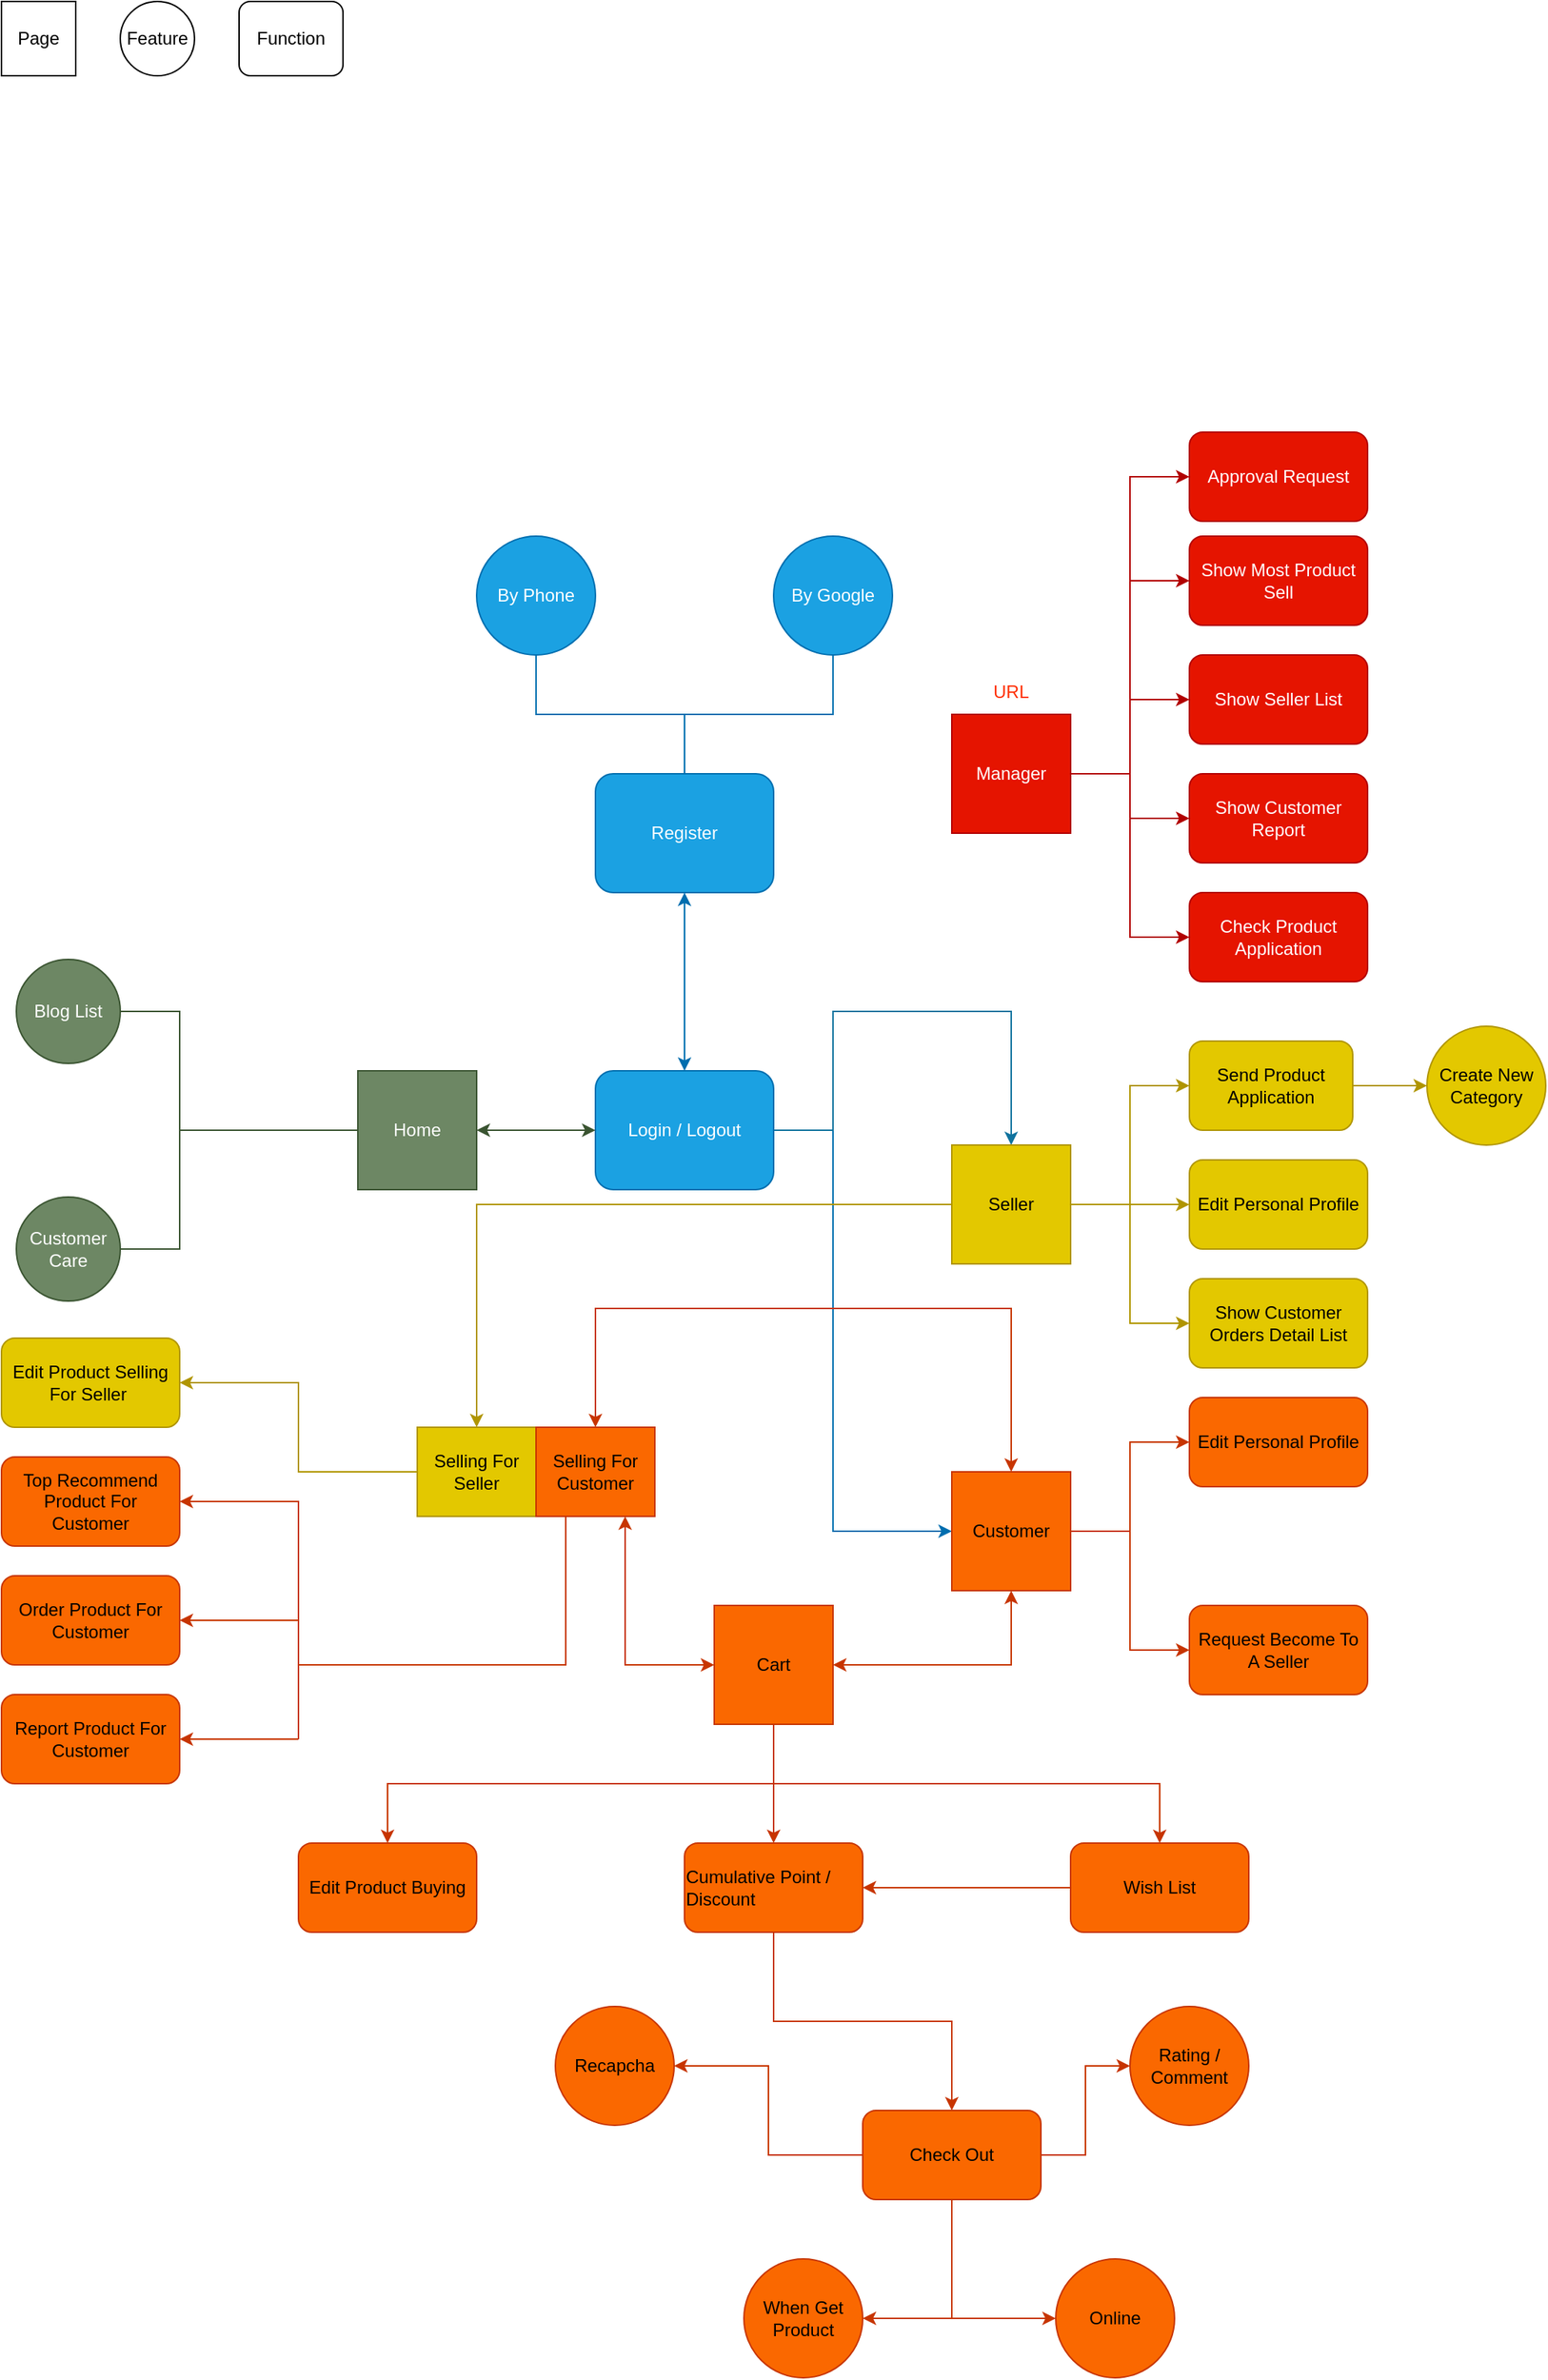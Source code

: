 <mxfile version="20.3.1" type="device"><diagram id="CaUdvtkZPdA13gJHKqvW" name="Trang-1"><mxGraphModel dx="1526" dy="2663" grid="1" gridSize="10" guides="1" tooltips="1" connect="1" arrows="1" fold="1" page="1" pageScale="1" pageWidth="827" pageHeight="1169" math="0" shadow="0"><root><mxCell id="0"/><mxCell id="1" parent="0"/><mxCell id="q-kdKaimUKhJ0KkxiEAS-1" value="Page" style="whiteSpace=wrap;html=1;aspect=fixed;" parent="1" vertex="1"><mxGeometry y="-280" width="50" height="50" as="geometry"/></mxCell><mxCell id="q-kdKaimUKhJ0KkxiEAS-3" value="Feature" style="ellipse;whiteSpace=wrap;html=1;aspect=fixed;" parent="1" vertex="1"><mxGeometry x="80" y="-280" width="50" height="50" as="geometry"/></mxCell><mxCell id="q-kdKaimUKhJ0KkxiEAS-4" value="Function" style="rounded=1;whiteSpace=wrap;html=1;" parent="1" vertex="1"><mxGeometry x="160" y="-280" width="70" height="50" as="geometry"/></mxCell><mxCell id="q-kdKaimUKhJ0KkxiEAS-5" value="Home" style="whiteSpace=wrap;html=1;aspect=fixed;fillColor=#6d8764;strokeColor=#3A5431;fontColor=#ffffff;" parent="1" vertex="1"><mxGeometry x="240" y="440" width="80" height="80" as="geometry"/></mxCell><mxCell id="q-kdKaimUKhJ0KkxiEAS-6" value="Blog List" style="ellipse;whiteSpace=wrap;html=1;aspect=fixed;fillColor=#6d8764;strokeColor=#3A5431;fontColor=#ffffff;" parent="1" vertex="1"><mxGeometry x="10" y="365" width="70" height="70" as="geometry"/></mxCell><mxCell id="q-kdKaimUKhJ0KkxiEAS-10" value="Customer Care" style="ellipse;whiteSpace=wrap;html=1;aspect=fixed;fillColor=#6d8764;strokeColor=#3A5431;fontColor=#ffffff;" parent="1" vertex="1"><mxGeometry x="10" y="525" width="70" height="70" as="geometry"/></mxCell><mxCell id="q-kdKaimUKhJ0KkxiEAS-45" style="edgeStyle=orthogonalEdgeStyle;rounded=0;orthogonalLoop=1;jettySize=auto;html=1;entryX=0;entryY=0.5;entryDx=0;entryDy=0;fillColor=#1ba1e2;strokeColor=#006EAF;" parent="1" source="q-kdKaimUKhJ0KkxiEAS-14" target="q-kdKaimUKhJ0KkxiEAS-42" edge="1"><mxGeometry relative="1" as="geometry"><Array as="points"><mxPoint x="560" y="480"/><mxPoint x="560" y="750"/></Array></mxGeometry></mxCell><mxCell id="ExOsBvUNxCMwzsOncEMv-58" style="edgeStyle=orthogonalEdgeStyle;rounded=0;orthogonalLoop=1;jettySize=auto;html=1;entryX=0.5;entryY=0;entryDx=0;entryDy=0;strokeColor=#10739e;fontSize=12;fontColor=#000000;fillColor=#b1ddf0;" edge="1" parent="1" source="q-kdKaimUKhJ0KkxiEAS-14" target="q-kdKaimUKhJ0KkxiEAS-41"><mxGeometry relative="1" as="geometry"><Array as="points"><mxPoint x="560" y="480"/><mxPoint x="560" y="400"/><mxPoint x="680" y="400"/></Array></mxGeometry></mxCell><mxCell id="q-kdKaimUKhJ0KkxiEAS-14" value="Login / Logout" style="rounded=1;whiteSpace=wrap;html=1;fillColor=#1ba1e2;strokeColor=#006EAF;fontColor=#ffffff;" parent="1" vertex="1"><mxGeometry x="400" y="440" width="120" height="80" as="geometry"/></mxCell><mxCell id="q-kdKaimUKhJ0KkxiEAS-17" value="By Phone" style="ellipse;whiteSpace=wrap;html=1;aspect=fixed;fillColor=#1ba1e2;fontColor=#ffffff;strokeColor=#006EAF;" parent="1" vertex="1"><mxGeometry x="320" y="80" width="80" height="80" as="geometry"/></mxCell><mxCell id="q-kdKaimUKhJ0KkxiEAS-19" value="By Google" style="ellipse;whiteSpace=wrap;html=1;aspect=fixed;fillColor=#1ba1e2;fontColor=#ffffff;strokeColor=#006EAF;" parent="1" vertex="1"><mxGeometry x="520" y="80" width="80" height="80" as="geometry"/></mxCell><mxCell id="q-kdKaimUKhJ0KkxiEAS-21" value="Register" style="rounded=1;whiteSpace=wrap;html=1;fillColor=#1ba1e2;fontColor=#ffffff;strokeColor=#006EAF;" parent="1" vertex="1"><mxGeometry x="400" y="240" width="120" height="80" as="geometry"/></mxCell><mxCell id="q-kdKaimUKhJ0KkxiEAS-23" style="edgeStyle=orthogonalEdgeStyle;rounded=0;orthogonalLoop=1;jettySize=auto;html=1;exitX=0.5;exitY=1;exitDx=0;exitDy=0;" parent="1" source="q-kdKaimUKhJ0KkxiEAS-21" target="q-kdKaimUKhJ0KkxiEAS-21" edge="1"><mxGeometry relative="1" as="geometry"/></mxCell><mxCell id="q-kdKaimUKhJ0KkxiEAS-56" style="edgeStyle=orthogonalEdgeStyle;rounded=0;orthogonalLoop=1;jettySize=auto;html=1;entryX=0;entryY=0.5;entryDx=0;entryDy=0;fillColor=#e51400;strokeColor=#B20000;" parent="1" source="q-kdKaimUKhJ0KkxiEAS-40" target="q-kdKaimUKhJ0KkxiEAS-46" edge="1"><mxGeometry relative="1" as="geometry"/></mxCell><mxCell id="q-kdKaimUKhJ0KkxiEAS-57" style="edgeStyle=orthogonalEdgeStyle;rounded=0;orthogonalLoop=1;jettySize=auto;html=1;entryX=0;entryY=0.5;entryDx=0;entryDy=0;fillColor=#e51400;strokeColor=#B20000;" parent="1" source="q-kdKaimUKhJ0KkxiEAS-40" target="q-kdKaimUKhJ0KkxiEAS-47" edge="1"><mxGeometry relative="1" as="geometry"/></mxCell><mxCell id="q-kdKaimUKhJ0KkxiEAS-58" style="edgeStyle=orthogonalEdgeStyle;rounded=0;orthogonalLoop=1;jettySize=auto;html=1;entryX=0;entryY=0.5;entryDx=0;entryDy=0;fillColor=#e51400;strokeColor=#B20000;" parent="1" source="q-kdKaimUKhJ0KkxiEAS-40" target="q-kdKaimUKhJ0KkxiEAS-48" edge="1"><mxGeometry relative="1" as="geometry"/></mxCell><mxCell id="q-kdKaimUKhJ0KkxiEAS-59" style="edgeStyle=orthogonalEdgeStyle;rounded=0;orthogonalLoop=1;jettySize=auto;html=1;entryX=0;entryY=0.5;entryDx=0;entryDy=0;fillColor=#e51400;strokeColor=#B20000;" parent="1" source="q-kdKaimUKhJ0KkxiEAS-40" target="q-kdKaimUKhJ0KkxiEAS-50" edge="1"><mxGeometry relative="1" as="geometry"/></mxCell><mxCell id="ExOsBvUNxCMwzsOncEMv-53" style="edgeStyle=orthogonalEdgeStyle;rounded=0;orthogonalLoop=1;jettySize=auto;html=1;entryX=0;entryY=0.5;entryDx=0;entryDy=0;strokeColor=#B20000;fontSize=12;fontColor=#000000;fillColor=#e51400;" edge="1" parent="1" source="q-kdKaimUKhJ0KkxiEAS-40" target="ExOsBvUNxCMwzsOncEMv-52"><mxGeometry relative="1" as="geometry"/></mxCell><mxCell id="q-kdKaimUKhJ0KkxiEAS-40" value="Manager" style="whiteSpace=wrap;html=1;aspect=fixed;fillColor=#e51400;fontColor=#ffffff;strokeColor=#B20000;" parent="1" vertex="1"><mxGeometry x="640" y="200" width="80" height="80" as="geometry"/></mxCell><mxCell id="q-kdKaimUKhJ0KkxiEAS-54" style="edgeStyle=orthogonalEdgeStyle;rounded=0;orthogonalLoop=1;jettySize=auto;html=1;entryX=0;entryY=0.5;entryDx=0;entryDy=0;fillColor=#e3c800;strokeColor=#B09500;" parent="1" source="q-kdKaimUKhJ0KkxiEAS-41" target="q-kdKaimUKhJ0KkxiEAS-52" edge="1"><mxGeometry relative="1" as="geometry"/></mxCell><mxCell id="q-kdKaimUKhJ0KkxiEAS-55" style="edgeStyle=orthogonalEdgeStyle;rounded=0;orthogonalLoop=1;jettySize=auto;html=1;entryX=0;entryY=0.5;entryDx=0;entryDy=0;fillColor=#e3c800;strokeColor=#B09500;" parent="1" source="q-kdKaimUKhJ0KkxiEAS-41" target="q-kdKaimUKhJ0KkxiEAS-53" edge="1"><mxGeometry relative="1" as="geometry"/></mxCell><mxCell id="ExOsBvUNxCMwzsOncEMv-55" style="edgeStyle=orthogonalEdgeStyle;rounded=0;orthogonalLoop=1;jettySize=auto;html=1;entryX=0;entryY=0.5;entryDx=0;entryDy=0;strokeColor=#B09500;fontSize=12;fontColor=#000000;fillColor=#e3c800;" edge="1" parent="1" source="q-kdKaimUKhJ0KkxiEAS-41" target="ExOsBvUNxCMwzsOncEMv-28"><mxGeometry relative="1" as="geometry"/></mxCell><mxCell id="ExOsBvUNxCMwzsOncEMv-60" style="edgeStyle=orthogonalEdgeStyle;rounded=0;orthogonalLoop=1;jettySize=auto;html=1;entryX=0.5;entryY=0;entryDx=0;entryDy=0;strokeColor=#B09500;fontSize=12;fontColor=#000000;fillColor=#e3c800;" edge="1" parent="1" source="q-kdKaimUKhJ0KkxiEAS-41" target="q-kdKaimUKhJ0KkxiEAS-64"><mxGeometry relative="1" as="geometry"><Array as="points"><mxPoint x="320" y="530"/></Array></mxGeometry></mxCell><mxCell id="q-kdKaimUKhJ0KkxiEAS-41" value="Seller" style="whiteSpace=wrap;html=1;aspect=fixed;fillColor=#e3c800;fontColor=#000000;strokeColor=#B09500;" parent="1" vertex="1"><mxGeometry x="640" y="490" width="80" height="80" as="geometry"/></mxCell><mxCell id="ExOsBvUNxCMwzsOncEMv-46" style="edgeStyle=orthogonalEdgeStyle;rounded=0;orthogonalLoop=1;jettySize=auto;html=1;entryX=0;entryY=0.5;entryDx=0;entryDy=0;strokeColor=#C73500;fontSize=12;fontColor=#FF2F05;fillColor=#fa6800;" edge="1" parent="1" source="q-kdKaimUKhJ0KkxiEAS-42" target="q-kdKaimUKhJ0KkxiEAS-60"><mxGeometry relative="1" as="geometry"/></mxCell><mxCell id="ExOsBvUNxCMwzsOncEMv-51" style="edgeStyle=orthogonalEdgeStyle;rounded=0;orthogonalLoop=1;jettySize=auto;html=1;entryX=0;entryY=0.5;entryDx=0;entryDy=0;strokeColor=#C73500;fontSize=12;fontColor=#FF2F05;fillColor=#fa6800;" edge="1" parent="1" source="q-kdKaimUKhJ0KkxiEAS-42" target="ExOsBvUNxCMwzsOncEMv-50"><mxGeometry relative="1" as="geometry"/></mxCell><mxCell id="q-kdKaimUKhJ0KkxiEAS-42" value="Customer" style="whiteSpace=wrap;html=1;aspect=fixed;fillColor=#fa6800;fontColor=#000000;strokeColor=#C73500;" parent="1" vertex="1"><mxGeometry x="640" y="710" width="80" height="80" as="geometry"/></mxCell><mxCell id="q-kdKaimUKhJ0KkxiEAS-46" value="Show Most Product Sell" style="rounded=1;whiteSpace=wrap;html=1;fillColor=#e51400;fontColor=#ffffff;strokeColor=#B20000;" parent="1" vertex="1"><mxGeometry x="800" y="80" width="120" height="60" as="geometry"/></mxCell><mxCell id="q-kdKaimUKhJ0KkxiEAS-47" value="Show Seller List" style="rounded=1;whiteSpace=wrap;html=1;fillColor=#e51400;fontColor=#ffffff;strokeColor=#B20000;" parent="1" vertex="1"><mxGeometry x="800" y="160" width="120" height="60" as="geometry"/></mxCell><mxCell id="q-kdKaimUKhJ0KkxiEAS-48" value="Show Customer Report" style="rounded=1;whiteSpace=wrap;html=1;fillColor=#e51400;fontColor=#ffffff;strokeColor=#B20000;" parent="1" vertex="1"><mxGeometry x="800" y="240" width="120" height="60" as="geometry"/></mxCell><mxCell id="q-kdKaimUKhJ0KkxiEAS-50" value="Check Product Application" style="rounded=1;whiteSpace=wrap;html=1;fillColor=#e51400;fontColor=#ffffff;strokeColor=#B20000;" parent="1" vertex="1"><mxGeometry x="800" y="320" width="120" height="60" as="geometry"/></mxCell><mxCell id="ExOsBvUNxCMwzsOncEMv-61" style="edgeStyle=orthogonalEdgeStyle;rounded=0;orthogonalLoop=1;jettySize=auto;html=1;strokeColor=#B09500;fontSize=12;fontColor=#000000;fillColor=#e3c800;" edge="1" parent="1" source="q-kdKaimUKhJ0KkxiEAS-52"><mxGeometry relative="1" as="geometry"><mxPoint x="960" y="450" as="targetPoint"/></mxGeometry></mxCell><mxCell id="q-kdKaimUKhJ0KkxiEAS-52" value="Send Product Application" style="rounded=1;whiteSpace=wrap;html=1;fillColor=#e3c800;fontColor=#000000;strokeColor=#B09500;" parent="1" vertex="1"><mxGeometry x="800" y="420" width="110" height="60" as="geometry"/></mxCell><mxCell id="q-kdKaimUKhJ0KkxiEAS-53" value="Show Customer Orders Detail List" style="rounded=1;whiteSpace=wrap;html=1;fillColor=#e3c800;fontColor=#000000;strokeColor=#B09500;" parent="1" vertex="1"><mxGeometry x="800" y="580" width="120" height="60" as="geometry"/></mxCell><mxCell id="q-kdKaimUKhJ0KkxiEAS-60" value="Edit Personal Profile" style="rounded=1;whiteSpace=wrap;html=1;fillColor=#fa6800;fontColor=#000000;strokeColor=#C73500;" parent="1" vertex="1"><mxGeometry x="800" y="660" width="120" height="60" as="geometry"/></mxCell><mxCell id="q-kdKaimUKhJ0KkxiEAS-70" style="edgeStyle=orthogonalEdgeStyle;rounded=0;orthogonalLoop=1;jettySize=auto;html=1;entryX=1;entryY=0.5;entryDx=0;entryDy=0;fillColor=#e3c800;strokeColor=#B09500;" parent="1" source="q-kdKaimUKhJ0KkxiEAS-64" target="q-kdKaimUKhJ0KkxiEAS-66" edge="1"><mxGeometry relative="1" as="geometry"/></mxCell><mxCell id="q-kdKaimUKhJ0KkxiEAS-64" value="Selling For Seller" style="rounded=0;whiteSpace=wrap;html=1;fillColor=#e3c800;strokeColor=#B09500;fontColor=#000000;" parent="1" vertex="1"><mxGeometry x="280" y="680" width="80" height="60" as="geometry"/></mxCell><mxCell id="q-kdKaimUKhJ0KkxiEAS-66" value="Edit Product Selling For Seller&amp;nbsp;" style="rounded=1;whiteSpace=wrap;html=1;fillColor=#e3c800;fontColor=#000000;strokeColor=#B09500;" parent="1" vertex="1"><mxGeometry y="620" width="120" height="60" as="geometry"/></mxCell><mxCell id="q-kdKaimUKhJ0KkxiEAS-67" value="Top Recommend Product For Customer" style="rounded=1;whiteSpace=wrap;html=1;fillColor=#fa6800;fontColor=#000000;strokeColor=#C73500;" parent="1" vertex="1"><mxGeometry y="700" width="120" height="60" as="geometry"/></mxCell><mxCell id="q-kdKaimUKhJ0KkxiEAS-69" value="Order Product For Customer" style="rounded=1;whiteSpace=wrap;html=1;fillColor=#fa6800;fontColor=#000000;strokeColor=#C73500;" parent="1" vertex="1"><mxGeometry y="780" width="120" height="60" as="geometry"/></mxCell><mxCell id="q-kdKaimUKhJ0KkxiEAS-87" style="edgeStyle=orthogonalEdgeStyle;rounded=0;orthogonalLoop=1;jettySize=auto;html=1;entryX=0.5;entryY=0;entryDx=0;entryDy=0;fillColor=#fa6800;strokeColor=#C73500;" parent="1" source="q-kdKaimUKhJ0KkxiEAS-75" target="q-kdKaimUKhJ0KkxiEAS-83" edge="1"><mxGeometry relative="1" as="geometry"/></mxCell><mxCell id="ExOsBvUNxCMwzsOncEMv-64" style="edgeStyle=orthogonalEdgeStyle;rounded=0;orthogonalLoop=1;jettySize=auto;html=1;entryX=0.5;entryY=0;entryDx=0;entryDy=0;strokeColor=#C73500;fontSize=12;fontColor=#000000;fillColor=#fa6800;" edge="1" parent="1" source="q-kdKaimUKhJ0KkxiEAS-75" target="q-kdKaimUKhJ0KkxiEAS-81"><mxGeometry relative="1" as="geometry"><Array as="points"><mxPoint x="520" y="920"/><mxPoint x="260" y="920"/></Array></mxGeometry></mxCell><mxCell id="ExOsBvUNxCMwzsOncEMv-65" style="edgeStyle=orthogonalEdgeStyle;rounded=0;orthogonalLoop=1;jettySize=auto;html=1;entryX=0.5;entryY=0;entryDx=0;entryDy=0;strokeColor=#C73500;fontSize=12;fontColor=#000000;fillColor=#fa6800;" edge="1" parent="1" source="q-kdKaimUKhJ0KkxiEAS-75" target="q-kdKaimUKhJ0KkxiEAS-84"><mxGeometry relative="1" as="geometry"><Array as="points"><mxPoint x="520" y="920"/><mxPoint x="780" y="920"/></Array></mxGeometry></mxCell><mxCell id="q-kdKaimUKhJ0KkxiEAS-75" value="Cart" style="whiteSpace=wrap;html=1;aspect=fixed;fillColor=#fa6800;strokeColor=#C73500;fontColor=#000000;" parent="1" vertex="1"><mxGeometry x="480" y="800" width="80" height="80" as="geometry"/></mxCell><mxCell id="q-kdKaimUKhJ0KkxiEAS-79" value="" style="endArrow=classic;startArrow=classic;html=1;rounded=0;exitX=0;exitY=0.5;exitDx=0;exitDy=0;fillColor=#fa6800;strokeColor=#C73500;entryX=0.75;entryY=1;entryDx=0;entryDy=0;" parent="1" source="q-kdKaimUKhJ0KkxiEAS-75" target="ExOsBvUNxCMwzsOncEMv-41" edge="1"><mxGeometry width="50" height="50" relative="1" as="geometry"><mxPoint x="550" y="850" as="sourcePoint"/><mxPoint x="300" y="850" as="targetPoint"/><Array as="points"><mxPoint x="420" y="840"/></Array></mxGeometry></mxCell><mxCell id="q-kdKaimUKhJ0KkxiEAS-81" value="Edit Product Buying" style="rounded=1;whiteSpace=wrap;html=1;fillColor=#fa6800;fontColor=#000000;strokeColor=#C73500;" parent="1" vertex="1"><mxGeometry x="200" y="960" width="120" height="60" as="geometry"/></mxCell><mxCell id="ExOsBvUNxCMwzsOncEMv-66" style="edgeStyle=orthogonalEdgeStyle;rounded=0;orthogonalLoop=1;jettySize=auto;html=1;entryX=0;entryY=0.5;entryDx=0;entryDy=0;strokeColor=#C73500;fontSize=12;fontColor=#000000;fillColor=#fa6800;" edge="1" parent="1" source="q-kdKaimUKhJ0KkxiEAS-82" target="ExOsBvUNxCMwzsOncEMv-63"><mxGeometry relative="1" as="geometry"/></mxCell><mxCell id="ExOsBvUNxCMwzsOncEMv-67" style="edgeStyle=orthogonalEdgeStyle;rounded=0;orthogonalLoop=1;jettySize=auto;html=1;entryX=1;entryY=0.5;entryDx=0;entryDy=0;strokeColor=#C73500;fontSize=12;fontColor=#000000;fillColor=#fa6800;" edge="1" parent="1" source="q-kdKaimUKhJ0KkxiEAS-82" target="q-kdKaimUKhJ0KkxiEAS-106"><mxGeometry relative="1" as="geometry"/></mxCell><mxCell id="ExOsBvUNxCMwzsOncEMv-71" style="edgeStyle=orthogonalEdgeStyle;rounded=0;orthogonalLoop=1;jettySize=auto;html=1;entryX=0;entryY=0.5;entryDx=0;entryDy=0;strokeColor=#C73500;fontSize=12;fontColor=#000000;fillColor=#fa6800;" edge="1" parent="1" source="q-kdKaimUKhJ0KkxiEAS-82" target="ExOsBvUNxCMwzsOncEMv-8"><mxGeometry relative="1" as="geometry"><Array as="points"><mxPoint x="640" y="1280"/></Array></mxGeometry></mxCell><mxCell id="ExOsBvUNxCMwzsOncEMv-72" style="edgeStyle=orthogonalEdgeStyle;rounded=0;orthogonalLoop=1;jettySize=auto;html=1;entryX=1;entryY=0.5;entryDx=0;entryDy=0;strokeColor=#C73500;fontSize=12;fontColor=#000000;fillColor=#fa6800;" edge="1" parent="1" source="q-kdKaimUKhJ0KkxiEAS-82" target="ExOsBvUNxCMwzsOncEMv-7"><mxGeometry relative="1" as="geometry"/></mxCell><mxCell id="q-kdKaimUKhJ0KkxiEAS-82" value="Check Out" style="rounded=1;whiteSpace=wrap;html=1;fillColor=#fa6800;fontColor=#000000;strokeColor=#C73500;" parent="1" vertex="1"><mxGeometry x="580" y="1140" width="120" height="60" as="geometry"/></mxCell><mxCell id="q-kdKaimUKhJ0KkxiEAS-89" style="edgeStyle=orthogonalEdgeStyle;rounded=0;orthogonalLoop=1;jettySize=auto;html=1;entryX=0.5;entryY=0;entryDx=0;entryDy=0;fillColor=#fa6800;strokeColor=#C73500;" parent="1" source="q-kdKaimUKhJ0KkxiEAS-83" target="q-kdKaimUKhJ0KkxiEAS-82" edge="1"><mxGeometry relative="1" as="geometry"/></mxCell><mxCell id="q-kdKaimUKhJ0KkxiEAS-83" value="&lt;div style=&quot;text-align: left;&quot;&gt;&lt;span style=&quot;background-color: initial;&quot;&gt;Cumulative Point / Discount&lt;/span&gt;&lt;/div&gt;" style="rounded=1;whiteSpace=wrap;html=1;fillColor=#fa6800;fontColor=#000000;strokeColor=#C73500;" parent="1" vertex="1"><mxGeometry x="460" y="960" width="120" height="60" as="geometry"/></mxCell><mxCell id="ExOsBvUNxCMwzsOncEMv-70" style="edgeStyle=orthogonalEdgeStyle;rounded=0;orthogonalLoop=1;jettySize=auto;html=1;entryX=1;entryY=0.5;entryDx=0;entryDy=0;strokeColor=#C73500;fontSize=12;fontColor=#000000;fillColor=#fa6800;" edge="1" parent="1" source="q-kdKaimUKhJ0KkxiEAS-84" target="q-kdKaimUKhJ0KkxiEAS-83"><mxGeometry relative="1" as="geometry"/></mxCell><mxCell id="q-kdKaimUKhJ0KkxiEAS-84" value="Wish List" style="rounded=1;whiteSpace=wrap;html=1;fillColor=#fa6800;fontColor=#000000;strokeColor=#C73500;" parent="1" vertex="1"><mxGeometry x="720" y="960" width="120" height="60" as="geometry"/></mxCell><mxCell id="q-kdKaimUKhJ0KkxiEAS-93" value="" style="endArrow=none;html=1;rounded=0;exitX=1;exitY=0.5;exitDx=0;exitDy=0;fillColor=#6d8764;strokeColor=#3A5431;" parent="1" source="q-kdKaimUKhJ0KkxiEAS-6" edge="1"><mxGeometry width="50" height="50" relative="1" as="geometry"><mxPoint x="710" y="510" as="sourcePoint"/><mxPoint x="120" y="480" as="targetPoint"/><Array as="points"><mxPoint x="120" y="400"/></Array></mxGeometry></mxCell><mxCell id="q-kdKaimUKhJ0KkxiEAS-94" value="" style="endArrow=none;html=1;rounded=0;exitX=1;exitY=0.5;exitDx=0;exitDy=0;fillColor=#6d8764;strokeColor=#3A5431;" parent="1" source="q-kdKaimUKhJ0KkxiEAS-10" edge="1"><mxGeometry width="50" height="50" relative="1" as="geometry"><mxPoint x="710" y="510" as="sourcePoint"/><mxPoint x="120" y="480" as="targetPoint"/><Array as="points"><mxPoint x="120" y="560"/></Array></mxGeometry></mxCell><mxCell id="q-kdKaimUKhJ0KkxiEAS-95" value="" style="endArrow=classic;startArrow=classic;html=1;rounded=0;entryX=0.5;entryY=1;entryDx=0;entryDy=0;exitX=0.5;exitY=0;exitDx=0;exitDy=0;fillColor=#1ba1e2;strokeColor=#006EAF;" parent="1" source="q-kdKaimUKhJ0KkxiEAS-14" target="q-kdKaimUKhJ0KkxiEAS-21" edge="1"><mxGeometry width="50" height="50" relative="1" as="geometry"><mxPoint x="710" y="710" as="sourcePoint"/><mxPoint x="760" y="660" as="targetPoint"/></mxGeometry></mxCell><mxCell id="q-kdKaimUKhJ0KkxiEAS-97" value="" style="endArrow=none;html=1;rounded=0;entryX=0.5;entryY=1;entryDx=0;entryDy=0;fillColor=#1ba1e2;strokeColor=#006EAF;" parent="1" target="q-kdKaimUKhJ0KkxiEAS-17" edge="1"><mxGeometry width="50" height="50" relative="1" as="geometry"><mxPoint x="460" y="200" as="sourcePoint"/><mxPoint x="340" y="200" as="targetPoint"/><Array as="points"><mxPoint x="360" y="200"/></Array></mxGeometry></mxCell><mxCell id="q-kdKaimUKhJ0KkxiEAS-98" value="" style="endArrow=none;html=1;rounded=0;exitX=0.5;exitY=0;exitDx=0;exitDy=0;entryX=0.5;entryY=1;entryDx=0;entryDy=0;fillColor=#1ba1e2;strokeColor=#006EAF;" parent="1" source="q-kdKaimUKhJ0KkxiEAS-21" target="q-kdKaimUKhJ0KkxiEAS-19" edge="1"><mxGeometry width="50" height="50" relative="1" as="geometry"><mxPoint x="710" y="310" as="sourcePoint"/><mxPoint x="760" y="260" as="targetPoint"/><Array as="points"><mxPoint x="460" y="200"/><mxPoint x="560" y="200"/></Array></mxGeometry></mxCell><mxCell id="q-kdKaimUKhJ0KkxiEAS-99" value="" style="endArrow=classic;startArrow=classic;html=1;rounded=0;entryX=0;entryY=0.5;entryDx=0;entryDy=0;exitX=1;exitY=0.5;exitDx=0;exitDy=0;fillColor=#6d8764;strokeColor=#3A5431;" parent="1" source="q-kdKaimUKhJ0KkxiEAS-5" target="q-kdKaimUKhJ0KkxiEAS-14" edge="1"><mxGeometry width="50" height="50" relative="1" as="geometry"><mxPoint x="290" y="390" as="sourcePoint"/><mxPoint x="340" y="340" as="targetPoint"/></mxGeometry></mxCell><mxCell id="q-kdKaimUKhJ0KkxiEAS-101" value="" style="endArrow=classic;startArrow=classic;html=1;rounded=0;entryX=0.5;entryY=0;entryDx=0;entryDy=0;fillColor=#fa6800;strokeColor=#C73500;exitX=0.5;exitY=0;exitDx=0;exitDy=0;" parent="1" source="ExOsBvUNxCMwzsOncEMv-41" target="q-kdKaimUKhJ0KkxiEAS-42" edge="1"><mxGeometry width="50" height="50" relative="1" as="geometry"><mxPoint x="520" y="680" as="sourcePoint"/><mxPoint x="490" y="640" as="targetPoint"/><Array as="points"><mxPoint x="400" y="600"/><mxPoint x="440" y="600"/><mxPoint x="680" y="600"/></Array></mxGeometry></mxCell><mxCell id="q-kdKaimUKhJ0KkxiEAS-102" value="" style="endArrow=classic;startArrow=classic;html=1;rounded=0;entryX=0.5;entryY=1;entryDx=0;entryDy=0;exitX=1;exitY=0.5;exitDx=0;exitDy=0;fillColor=#fa6800;strokeColor=#C73500;" parent="1" source="q-kdKaimUKhJ0KkxiEAS-75" target="q-kdKaimUKhJ0KkxiEAS-42" edge="1"><mxGeometry width="50" height="50" relative="1" as="geometry"><mxPoint x="580" y="780" as="sourcePoint"/><mxPoint x="630" y="730" as="targetPoint"/><Array as="points"><mxPoint x="680" y="840"/></Array></mxGeometry></mxCell><mxCell id="q-kdKaimUKhJ0KkxiEAS-106" value="Recapcha" style="ellipse;whiteSpace=wrap;html=1;aspect=fixed;fillColor=#fa6800;fontColor=#000000;strokeColor=#C73500;" parent="1" vertex="1"><mxGeometry x="373" y="1070" width="80" height="80" as="geometry"/></mxCell><mxCell id="ExOsBvUNxCMwzsOncEMv-1" value="Report Product For Customer" style="rounded=1;whiteSpace=wrap;html=1;fillColor=#fa6800;fontColor=#000000;strokeColor=#C73500;" vertex="1" parent="1"><mxGeometry y="860" width="120" height="60" as="geometry"/></mxCell><mxCell id="ExOsBvUNxCMwzsOncEMv-7" value="When Get Product" style="ellipse;whiteSpace=wrap;html=1;aspect=fixed;fillColor=#fa6800;fontColor=#000000;strokeColor=#C73500;" vertex="1" parent="1"><mxGeometry x="500" y="1240" width="80" height="80" as="geometry"/></mxCell><mxCell id="ExOsBvUNxCMwzsOncEMv-8" value="Online" style="ellipse;whiteSpace=wrap;html=1;aspect=fixed;fillColor=#fa6800;fontColor=#000000;strokeColor=#C73500;" vertex="1" parent="1"><mxGeometry x="710" y="1240" width="80" height="80" as="geometry"/></mxCell><mxCell id="ExOsBvUNxCMwzsOncEMv-14" value="&lt;font color=&quot;#ff2f05&quot;&gt;URL&lt;/font&gt;" style="text;html=1;strokeColor=none;fillColor=none;align=center;verticalAlign=middle;whiteSpace=wrap;rounded=0;" vertex="1" parent="1"><mxGeometry x="650" y="170" width="60" height="30" as="geometry"/></mxCell><mxCell id="ExOsBvUNxCMwzsOncEMv-28" value="Edit Personal Profile" style="rounded=1;whiteSpace=wrap;html=1;fontSize=12;fillColor=#e3c800;fontColor=#000000;strokeColor=#B09500;" vertex="1" parent="1"><mxGeometry x="800" y="500" width="120" height="60" as="geometry"/></mxCell><mxCell id="ExOsBvUNxCMwzsOncEMv-42" style="edgeStyle=orthogonalEdgeStyle;rounded=0;orthogonalLoop=1;jettySize=auto;html=1;entryX=1;entryY=0.5;entryDx=0;entryDy=0;strokeColor=#C73500;fontSize=12;fontColor=#FF2F05;exitX=0.25;exitY=1;exitDx=0;exitDy=0;fillColor=#fa6800;" edge="1" parent="1" source="ExOsBvUNxCMwzsOncEMv-41" target="q-kdKaimUKhJ0KkxiEAS-67"><mxGeometry relative="1" as="geometry"><Array as="points"><mxPoint x="380" y="840"/><mxPoint x="200" y="840"/><mxPoint x="200" y="730"/></Array></mxGeometry></mxCell><mxCell id="ExOsBvUNxCMwzsOncEMv-41" value="Selling For Customer" style="rounded=0;whiteSpace=wrap;html=1;fillColor=#fa6800;strokeColor=#C73500;fontColor=#000000;" vertex="1" parent="1"><mxGeometry x="360" y="680" width="80" height="60" as="geometry"/></mxCell><mxCell id="ExOsBvUNxCMwzsOncEMv-43" value="" style="endArrow=classic;html=1;rounded=0;strokeColor=#C73500;fontSize=12;fontColor=#FF2F05;entryX=1;entryY=0.5;entryDx=0;entryDy=0;fillColor=#fa6800;" edge="1" parent="1" target="q-kdKaimUKhJ0KkxiEAS-69"><mxGeometry width="50" height="50" relative="1" as="geometry"><mxPoint x="200" y="810" as="sourcePoint"/><mxPoint x="270" y="770" as="targetPoint"/></mxGeometry></mxCell><mxCell id="ExOsBvUNxCMwzsOncEMv-44" value="" style="endArrow=classic;html=1;rounded=0;strokeColor=#C73500;fontSize=12;fontColor=#FF2F05;entryX=1;entryY=0.5;entryDx=0;entryDy=0;fillColor=#fa6800;" edge="1" parent="1" target="ExOsBvUNxCMwzsOncEMv-1"><mxGeometry width="50" height="50" relative="1" as="geometry"><mxPoint x="200" y="890" as="sourcePoint"/><mxPoint x="260" y="870" as="targetPoint"/></mxGeometry></mxCell><mxCell id="ExOsBvUNxCMwzsOncEMv-45" value="" style="endArrow=none;html=1;rounded=0;strokeColor=#C73500;fontSize=12;fontColor=#FF2F05;fillColor=#fa6800;" edge="1" parent="1"><mxGeometry width="50" height="50" relative="1" as="geometry"><mxPoint x="200" y="890" as="sourcePoint"/><mxPoint x="200" y="840" as="targetPoint"/></mxGeometry></mxCell><mxCell id="ExOsBvUNxCMwzsOncEMv-48" value="" style="endArrow=none;html=1;rounded=0;strokeColor=#3A5431;fontSize=12;fontColor=#FF2F05;fillColor=#6d8764;entryX=0;entryY=0.5;entryDx=0;entryDy=0;" edge="1" parent="1" target="q-kdKaimUKhJ0KkxiEAS-5"><mxGeometry width="50" height="50" relative="1" as="geometry"><mxPoint x="120" y="480" as="sourcePoint"/><mxPoint x="200" y="510" as="targetPoint"/></mxGeometry></mxCell><mxCell id="ExOsBvUNxCMwzsOncEMv-50" value="&lt;font color=&quot;#000000&quot;&gt;Request Become To A Seller&lt;/font&gt;" style="rounded=1;whiteSpace=wrap;html=1;fontSize=12;fontColor=#000000;fillColor=#fa6800;strokeColor=#C73500;" vertex="1" parent="1"><mxGeometry x="800" y="800" width="120" height="60" as="geometry"/></mxCell><mxCell id="ExOsBvUNxCMwzsOncEMv-52" value="Approval Request" style="rounded=1;whiteSpace=wrap;html=1;fontSize=12;fontColor=#ffffff;fillColor=#e51400;strokeColor=#B20000;" vertex="1" parent="1"><mxGeometry x="800" y="10" width="120" height="60" as="geometry"/></mxCell><mxCell id="ExOsBvUNxCMwzsOncEMv-62" value="Create New Category" style="ellipse;whiteSpace=wrap;html=1;aspect=fixed;fontSize=12;fontColor=#000000;fillColor=#e3c800;strokeColor=#B09500;" vertex="1" parent="1"><mxGeometry x="960" y="410" width="80" height="80" as="geometry"/></mxCell><mxCell id="ExOsBvUNxCMwzsOncEMv-63" value="Rating / Comment&lt;br&gt;" style="ellipse;whiteSpace=wrap;html=1;aspect=fixed;fontSize=12;fontColor=#000000;fillColor=#fa6800;strokeColor=#C73500;" vertex="1" parent="1"><mxGeometry x="760" y="1070" width="80" height="80" as="geometry"/></mxCell></root></mxGraphModel></diagram></mxfile>